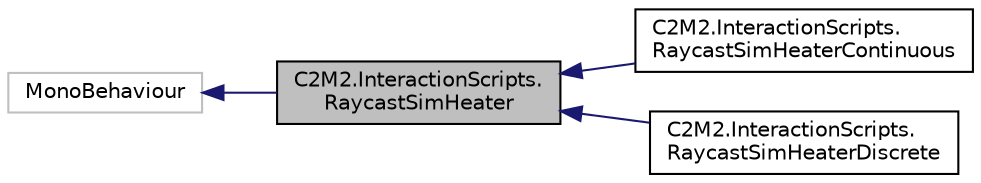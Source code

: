 digraph "C2M2.InteractionScripts.RaycastSimHeater"
{
 // LATEX_PDF_SIZE
  edge [fontname="Helvetica",fontsize="10",labelfontname="Helvetica",labelfontsize="10"];
  node [fontname="Helvetica",fontsize="10",shape=record];
  rankdir="LR";
  Node1 [label="C2M2.InteractionScripts.\lRaycastSimHeater",height=0.2,width=0.4,color="black", fillcolor="grey75", style="filled", fontcolor="black",tooltip=" "];
  Node2 -> Node1 [dir="back",color="midnightblue",fontsize="10",style="solid",fontname="Helvetica"];
  Node2 [label="MonoBehaviour",height=0.2,width=0.4,color="grey75", fillcolor="white", style="filled",tooltip=" "];
  Node1 -> Node3 [dir="back",color="midnightblue",fontsize="10",style="solid",fontname="Helvetica"];
  Node3 [label="C2M2.InteractionScripts.\lRaycastSimHeaterContinuous",height=0.2,width=0.4,color="black", fillcolor="white", style="filled",URL="$d4/d58/class_c2_m2_1_1_interaction_scripts_1_1_raycast_sim_heater_continuous.html",tooltip=" "];
  Node1 -> Node4 [dir="back",color="midnightblue",fontsize="10",style="solid",fontname="Helvetica"];
  Node4 [label="C2M2.InteractionScripts.\lRaycastSimHeaterDiscrete",height=0.2,width=0.4,color="black", fillcolor="white", style="filled",URL="$d6/d10/class_c2_m2_1_1_interaction_scripts_1_1_raycast_sim_heater_discrete.html",tooltip=" "];
}
